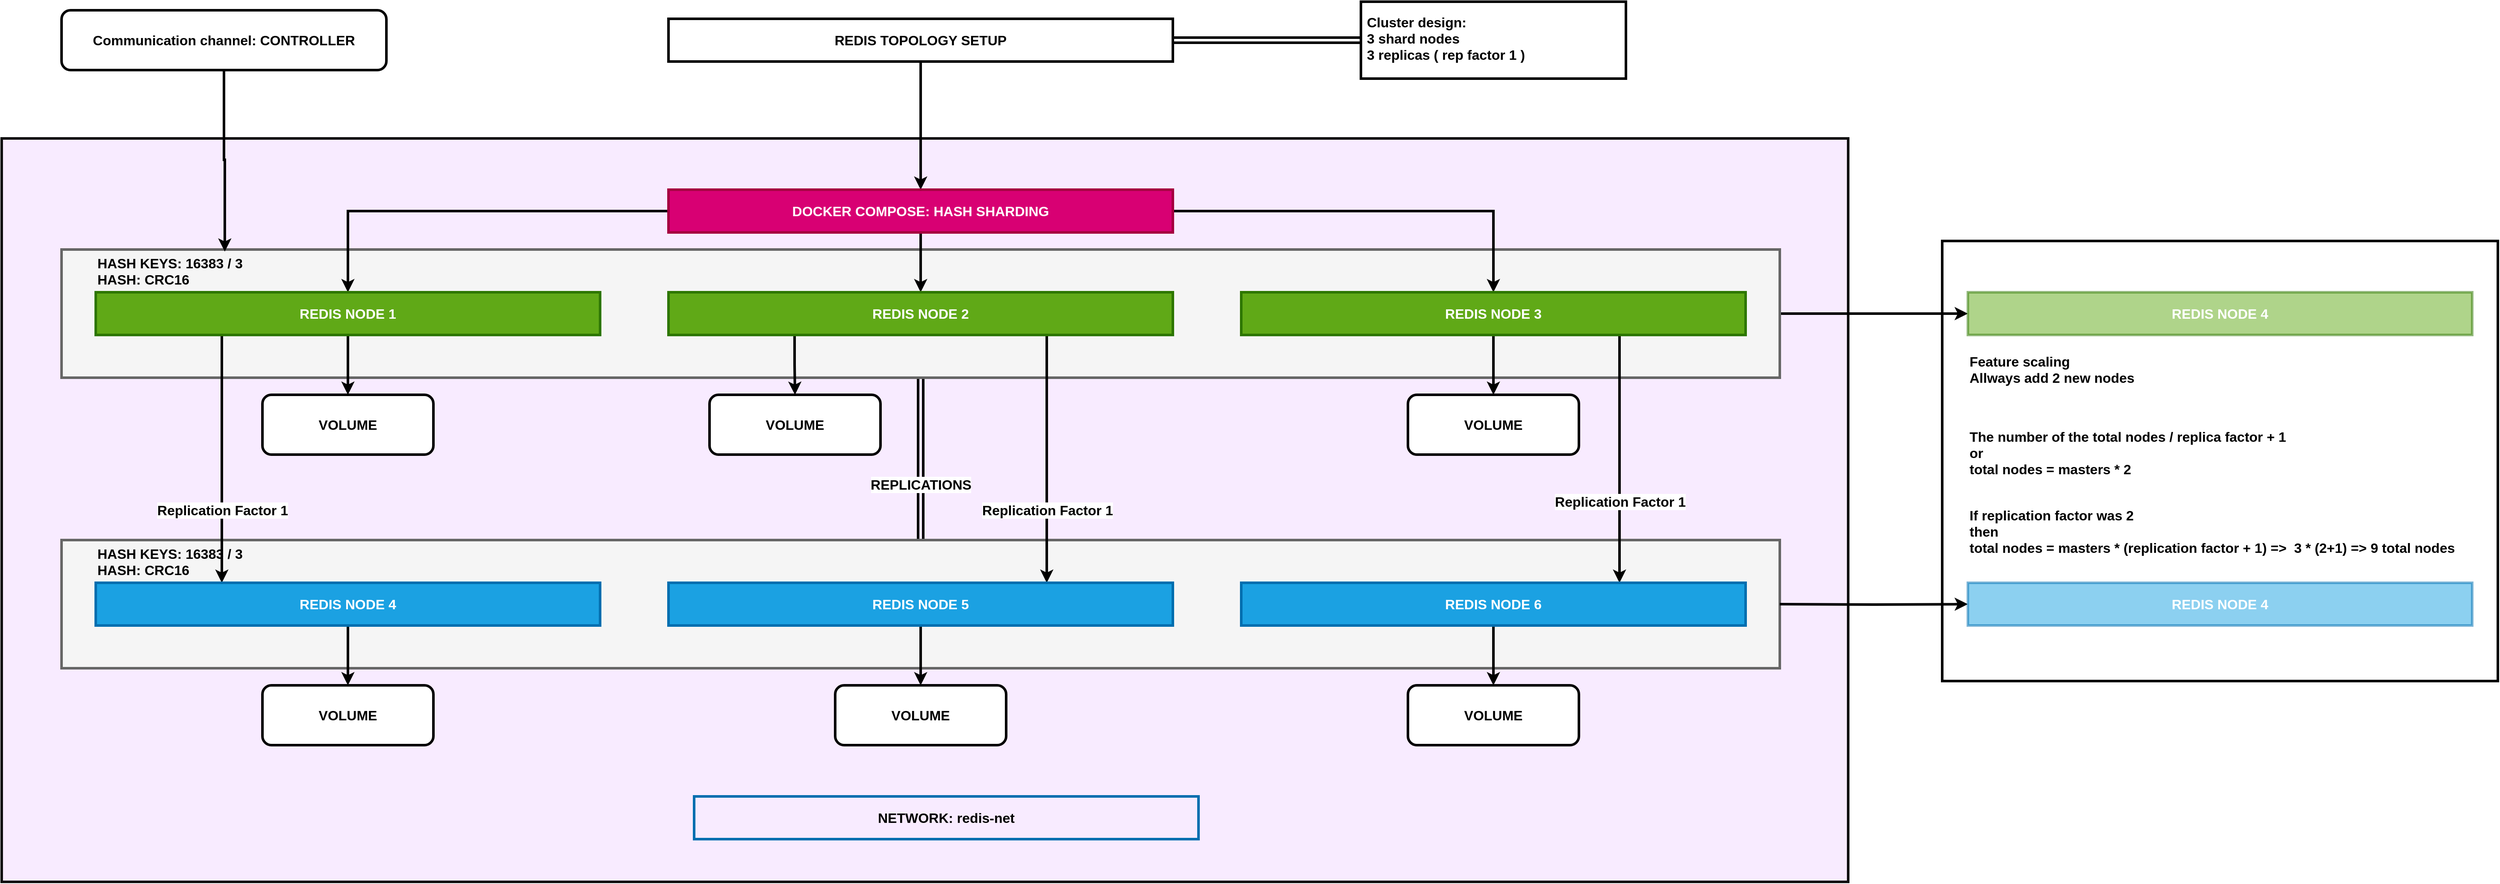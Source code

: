 <mxfile>
    <diagram name="Page-1" id="VRGYmoF9sdT095P-46xx">
        <mxGraphModel dx="2680" dy="6360" grid="1" gridSize="10" guides="1" tooltips="1" connect="1" arrows="1" fold="1" page="1" pageScale="1" pageWidth="850" pageHeight="1100" math="0" shadow="0">
            <root>
                <mxCell id="0"/>
                <mxCell id="1" parent="0"/>
                <mxCell id="2" value="" style="rounded=0;whiteSpace=wrap;html=1;strokeColor=default;strokeWidth=3;align=center;verticalAlign=middle;fontFamily=Helvetica;fontSize=16;fontColor=default;fontStyle=1;fillColor=default;" vertex="1" parent="1">
                    <mxGeometry x="7290" y="-1760" width="650" height="515" as="geometry"/>
                </mxCell>
                <mxCell id="3" value="" style="rounded=0;whiteSpace=wrap;html=1;strokeColor=#0E0C0E;strokeWidth=3;align=center;verticalAlign=middle;fontFamily=Helvetica;fontSize=16;fontStyle=1;fillColor=#F8EBFF;" vertex="1" parent="1">
                    <mxGeometry x="5020" y="-1880" width="2160" height="870" as="geometry"/>
                </mxCell>
                <mxCell id="4" value="REPLICATIONS" style="edgeStyle=orthogonalEdgeStyle;shape=link;rounded=0;orthogonalLoop=1;jettySize=auto;html=1;entryX=0.5;entryY=1;entryDx=0;entryDy=0;strokeColor=default;strokeWidth=3;align=center;verticalAlign=middle;fontFamily=Helvetica;fontSize=16;fontColor=default;fontStyle=1;labelBackgroundColor=default;endArrow=classic;" edge="1" parent="1" source="5" target="7">
                    <mxGeometry x="-0.312" relative="1" as="geometry">
                        <Array as="points">
                            <mxPoint x="6095" y="-1475"/>
                            <mxPoint x="6095" y="-1475"/>
                        </Array>
                        <mxPoint as="offset"/>
                    </mxGeometry>
                </mxCell>
                <mxCell id="5" value="" style="rounded=0;whiteSpace=wrap;html=1;fontStyle=1;fontSize=16;strokeWidth=3;fillColor=#f5f5f5;fontColor=#333333;strokeColor=#666666;" vertex="1" parent="1">
                    <mxGeometry x="5090" y="-1410" width="2010" height="150" as="geometry"/>
                </mxCell>
                <mxCell id="6" style="edgeStyle=orthogonalEdgeStyle;shape=connector;rounded=0;orthogonalLoop=1;jettySize=auto;html=1;exitX=1;exitY=0.5;exitDx=0;exitDy=0;strokeColor=default;strokeWidth=3;align=center;verticalAlign=middle;fontFamily=Helvetica;fontSize=16;fontColor=default;fontStyle=1;labelBackgroundColor=default;endArrow=classic;entryX=0;entryY=0.5;entryDx=0;entryDy=0;" edge="1" parent="1" source="7" target="43">
                    <mxGeometry relative="1" as="geometry">
                        <mxPoint x="7470" y="-1675" as="targetPoint"/>
                    </mxGeometry>
                </mxCell>
                <mxCell id="7" value="" style="rounded=0;whiteSpace=wrap;html=1;fontStyle=1;fontSize=16;strokeWidth=3;fillColor=#f5f5f5;fontColor=#333333;strokeColor=#666666;" vertex="1" parent="1">
                    <mxGeometry x="5090" y="-1750" width="2010" height="150" as="geometry"/>
                </mxCell>
                <mxCell id="8" style="edgeStyle=orthogonalEdgeStyle;rounded=0;orthogonalLoop=1;jettySize=auto;html=1;strokeWidth=3;" edge="1" parent="1" source="10" target="14">
                    <mxGeometry relative="1" as="geometry"/>
                </mxCell>
                <mxCell id="9" style="edgeStyle=orthogonalEdgeStyle;shape=link;rounded=0;orthogonalLoop=1;jettySize=auto;html=1;entryX=0;entryY=0.5;entryDx=0;entryDy=0;strokeColor=default;strokeWidth=3;align=center;verticalAlign=middle;fontFamily=Helvetica;fontSize=16;fontColor=default;fontStyle=1;labelBackgroundColor=default;endArrow=classic;" edge="1" parent="1" source="10" target="39">
                    <mxGeometry relative="1" as="geometry"/>
                </mxCell>
                <mxCell id="10" value="REDIS TOPOLOGY SETUP" style="rounded=0;whiteSpace=wrap;html=1;fontStyle=1;fontSize=16;strokeWidth=3;" vertex="1" parent="1">
                    <mxGeometry x="5800" y="-2020" width="590" height="50" as="geometry"/>
                </mxCell>
                <mxCell id="11" style="edgeStyle=orthogonalEdgeStyle;shape=connector;rounded=0;orthogonalLoop=1;jettySize=auto;html=1;entryX=0.5;entryY=0;entryDx=0;entryDy=0;strokeColor=default;strokeWidth=3;align=center;verticalAlign=middle;fontFamily=Helvetica;fontSize=16;fontColor=default;fontStyle=1;labelBackgroundColor=default;endArrow=classic;" edge="1" parent="1" source="14" target="23">
                    <mxGeometry relative="1" as="geometry"/>
                </mxCell>
                <mxCell id="12" style="edgeStyle=orthogonalEdgeStyle;shape=connector;rounded=0;orthogonalLoop=1;jettySize=auto;html=1;strokeColor=default;strokeWidth=3;align=center;verticalAlign=middle;fontFamily=Helvetica;fontSize=16;fontColor=default;fontStyle=1;labelBackgroundColor=default;endArrow=classic;" edge="1" parent="1" source="14" target="20">
                    <mxGeometry relative="1" as="geometry"/>
                </mxCell>
                <mxCell id="13" style="edgeStyle=orthogonalEdgeStyle;shape=connector;rounded=0;orthogonalLoop=1;jettySize=auto;html=1;strokeColor=default;strokeWidth=3;align=center;verticalAlign=middle;fontFamily=Helvetica;fontSize=16;fontColor=default;fontStyle=1;labelBackgroundColor=default;endArrow=classic;" edge="1" parent="1" source="14" target="17">
                    <mxGeometry relative="1" as="geometry"/>
                </mxCell>
                <mxCell id="14" value="DOCKER COMPOSE: HASH SHARDING" style="rounded=0;whiteSpace=wrap;html=1;fontStyle=1;fontSize=16;strokeWidth=3;fillColor=#d80073;strokeColor=#A50040;fontColor=#ffffff;" vertex="1" parent="1">
                    <mxGeometry x="5800" y="-1820" width="590" height="50" as="geometry"/>
                </mxCell>
                <mxCell id="15" style="edgeStyle=orthogonalEdgeStyle;shape=connector;rounded=0;orthogonalLoop=1;jettySize=auto;html=1;strokeColor=default;strokeWidth=3;align=center;verticalAlign=middle;fontFamily=Helvetica;fontSize=16;fontColor=default;fontStyle=1;labelBackgroundColor=default;endArrow=classic;" edge="1" parent="1" source="17" target="31">
                    <mxGeometry relative="1" as="geometry"/>
                </mxCell>
                <mxCell id="16" value="Replication Factor 1" style="edgeStyle=orthogonalEdgeStyle;shape=connector;rounded=0;orthogonalLoop=1;jettySize=auto;html=1;exitX=0.25;exitY=1;exitDx=0;exitDy=0;entryX=0.25;entryY=0;entryDx=0;entryDy=0;strokeColor=default;strokeWidth=3;align=center;verticalAlign=middle;fontFamily=Helvetica;fontSize=16;fontColor=default;fontStyle=1;labelBackgroundColor=default;endArrow=classic;" edge="1" parent="1" source="17" target="25">
                    <mxGeometry x="0.414" relative="1" as="geometry">
                        <mxPoint as="offset"/>
                    </mxGeometry>
                </mxCell>
                <mxCell id="17" value="REDIS NODE 1" style="rounded=0;whiteSpace=wrap;html=1;fontStyle=1;fontSize=16;strokeWidth=3;fillColor=#60a917;fontColor=#ffffff;strokeColor=#2D7600;" vertex="1" parent="1">
                    <mxGeometry x="5130" y="-1700" width="590" height="50" as="geometry"/>
                </mxCell>
                <mxCell id="18" style="edgeStyle=orthogonalEdgeStyle;shape=connector;rounded=0;orthogonalLoop=1;jettySize=auto;html=1;exitX=0.25;exitY=1;exitDx=0;exitDy=0;entryX=0.5;entryY=0;entryDx=0;entryDy=0;strokeColor=default;strokeWidth=3;align=center;verticalAlign=middle;fontFamily=Helvetica;fontSize=16;fontColor=default;fontStyle=1;labelBackgroundColor=default;endArrow=classic;" edge="1" parent="1" source="20" target="32">
                    <mxGeometry relative="1" as="geometry"/>
                </mxCell>
                <mxCell id="19" value="Replication Factor 1" style="edgeStyle=orthogonalEdgeStyle;shape=connector;rounded=0;orthogonalLoop=1;jettySize=auto;html=1;exitX=0.75;exitY=1;exitDx=0;exitDy=0;entryX=0.75;entryY=0;entryDx=0;entryDy=0;strokeColor=default;strokeWidth=3;align=center;verticalAlign=middle;fontFamily=Helvetica;fontSize=16;fontColor=default;fontStyle=1;labelBackgroundColor=default;endArrow=classic;" edge="1" parent="1" source="20" target="27">
                    <mxGeometry x="0.414" relative="1" as="geometry">
                        <mxPoint as="offset"/>
                    </mxGeometry>
                </mxCell>
                <mxCell id="20" value="REDIS NODE 2" style="rounded=0;whiteSpace=wrap;html=1;fontStyle=1;fontSize=16;strokeWidth=3;fillColor=#60a917;fontColor=#ffffff;strokeColor=#2D7600;" vertex="1" parent="1">
                    <mxGeometry x="5800" y="-1700" width="590" height="50" as="geometry"/>
                </mxCell>
                <mxCell id="21" style="edgeStyle=orthogonalEdgeStyle;shape=connector;rounded=0;orthogonalLoop=1;jettySize=auto;html=1;entryX=0.5;entryY=0;entryDx=0;entryDy=0;strokeColor=default;strokeWidth=3;align=center;verticalAlign=middle;fontFamily=Helvetica;fontSize=16;fontColor=default;fontStyle=1;labelBackgroundColor=default;endArrow=classic;" edge="1" parent="1" source="23" target="33">
                    <mxGeometry relative="1" as="geometry"/>
                </mxCell>
                <mxCell id="22" value="Replication Factor 1" style="edgeStyle=orthogonalEdgeStyle;shape=connector;rounded=0;orthogonalLoop=1;jettySize=auto;html=1;exitX=0.75;exitY=1;exitDx=0;exitDy=0;entryX=0.75;entryY=0;entryDx=0;entryDy=0;strokeColor=default;strokeWidth=3;align=center;verticalAlign=middle;fontFamily=Helvetica;fontSize=16;fontColor=default;fontStyle=1;labelBackgroundColor=default;endArrow=classic;" edge="1" parent="1" source="23" target="30">
                    <mxGeometry x="0.345" relative="1" as="geometry">
                        <mxPoint as="offset"/>
                    </mxGeometry>
                </mxCell>
                <mxCell id="23" value="REDIS NODE 3" style="rounded=0;whiteSpace=wrap;html=1;fontStyle=1;fontSize=16;strokeWidth=3;fillColor=#60a917;fontColor=#ffffff;strokeColor=#2D7600;" vertex="1" parent="1">
                    <mxGeometry x="6470" y="-1700" width="590" height="50" as="geometry"/>
                </mxCell>
                <mxCell id="24" style="edgeStyle=orthogonalEdgeStyle;shape=connector;rounded=0;orthogonalLoop=1;jettySize=auto;html=1;entryX=0.5;entryY=0;entryDx=0;entryDy=0;strokeColor=default;strokeWidth=3;align=center;verticalAlign=middle;fontFamily=Helvetica;fontSize=16;fontColor=default;fontStyle=1;labelBackgroundColor=default;endArrow=classic;" edge="1" parent="1" source="25" target="34">
                    <mxGeometry relative="1" as="geometry"/>
                </mxCell>
                <mxCell id="25" value="REDIS NODE 4" style="rounded=0;whiteSpace=wrap;html=1;fontStyle=1;fontSize=16;strokeWidth=3;fillColor=#1ba1e2;fontColor=#ffffff;strokeColor=#006EAF;" vertex="1" parent="1">
                    <mxGeometry x="5130" y="-1360" width="590" height="50" as="geometry"/>
                </mxCell>
                <mxCell id="26" style="edgeStyle=orthogonalEdgeStyle;shape=connector;rounded=0;orthogonalLoop=1;jettySize=auto;html=1;entryX=0.5;entryY=0;entryDx=0;entryDy=0;strokeColor=default;strokeWidth=3;align=center;verticalAlign=middle;fontFamily=Helvetica;fontSize=16;fontColor=default;fontStyle=1;labelBackgroundColor=default;endArrow=classic;" edge="1" parent="1" source="27" target="35">
                    <mxGeometry relative="1" as="geometry"/>
                </mxCell>
                <mxCell id="27" value="REDIS NODE 5" style="rounded=0;whiteSpace=wrap;html=1;fontStyle=1;fontSize=16;strokeWidth=3;fillColor=#1ba1e2;fontColor=#ffffff;strokeColor=#006EAF;" vertex="1" parent="1">
                    <mxGeometry x="5800" y="-1360" width="590" height="50" as="geometry"/>
                </mxCell>
                <mxCell id="28" style="edgeStyle=orthogonalEdgeStyle;shape=connector;rounded=0;orthogonalLoop=1;jettySize=auto;html=1;entryX=0.5;entryY=0;entryDx=0;entryDy=0;strokeColor=default;strokeWidth=3;align=center;verticalAlign=middle;fontFamily=Helvetica;fontSize=16;fontColor=default;fontStyle=1;labelBackgroundColor=default;endArrow=classic;" edge="1" parent="1" source="30" target="36">
                    <mxGeometry relative="1" as="geometry"/>
                </mxCell>
                <mxCell id="29" style="edgeStyle=orthogonalEdgeStyle;shape=connector;rounded=0;orthogonalLoop=1;jettySize=auto;html=1;entryX=0;entryY=0.5;entryDx=0;entryDy=0;strokeColor=default;strokeWidth=3;align=center;verticalAlign=middle;fontFamily=Helvetica;fontSize=16;fontColor=default;fontStyle=1;labelBackgroundColor=default;endArrow=classic;" edge="1" parent="1" target="44">
                    <mxGeometry relative="1" as="geometry">
                        <mxPoint x="7100" y="-1335" as="sourcePoint"/>
                    </mxGeometry>
                </mxCell>
                <mxCell id="30" value="REDIS NODE 6" style="rounded=0;whiteSpace=wrap;html=1;fontStyle=1;fontSize=16;strokeWidth=3;fillColor=#1ba1e2;fontColor=#ffffff;strokeColor=#006EAF;" vertex="1" parent="1">
                    <mxGeometry x="6470" y="-1360" width="590" height="50" as="geometry"/>
                </mxCell>
                <mxCell id="31" value="VOLUME" style="rounded=1;whiteSpace=wrap;html=1;strokeColor=default;strokeWidth=3;align=center;verticalAlign=middle;fontFamily=Helvetica;fontSize=16;fontColor=default;fontStyle=1;fillColor=default;" vertex="1" parent="1">
                    <mxGeometry x="5325" y="-1580" width="200" height="70" as="geometry"/>
                </mxCell>
                <mxCell id="32" value="VOLUME" style="rounded=1;whiteSpace=wrap;html=1;strokeColor=default;strokeWidth=3;align=center;verticalAlign=middle;fontFamily=Helvetica;fontSize=16;fontColor=default;fontStyle=1;fillColor=default;" vertex="1" parent="1">
                    <mxGeometry x="5848" y="-1580" width="200" height="70" as="geometry"/>
                </mxCell>
                <mxCell id="33" value="VOLUME" style="rounded=1;whiteSpace=wrap;html=1;strokeColor=default;strokeWidth=3;align=center;verticalAlign=middle;fontFamily=Helvetica;fontSize=16;fontColor=default;fontStyle=1;fillColor=default;" vertex="1" parent="1">
                    <mxGeometry x="6665" y="-1580" width="200" height="70" as="geometry"/>
                </mxCell>
                <mxCell id="34" value="VOLUME" style="rounded=1;whiteSpace=wrap;html=1;strokeColor=default;strokeWidth=3;align=center;verticalAlign=middle;fontFamily=Helvetica;fontSize=16;fontColor=default;fontStyle=1;fillColor=default;" vertex="1" parent="1">
                    <mxGeometry x="5325" y="-1240" width="200" height="70" as="geometry"/>
                </mxCell>
                <mxCell id="35" value="VOLUME" style="rounded=1;whiteSpace=wrap;html=1;strokeColor=default;strokeWidth=3;align=center;verticalAlign=middle;fontFamily=Helvetica;fontSize=16;fontColor=default;fontStyle=1;fillColor=default;" vertex="1" parent="1">
                    <mxGeometry x="5995" y="-1240" width="200" height="70" as="geometry"/>
                </mxCell>
                <mxCell id="36" value="VOLUME" style="rounded=1;whiteSpace=wrap;html=1;strokeColor=default;strokeWidth=3;align=center;verticalAlign=middle;fontFamily=Helvetica;fontSize=16;fontColor=default;fontStyle=1;fillColor=default;" vertex="1" parent="1">
                    <mxGeometry x="6665" y="-1240" width="200" height="70" as="geometry"/>
                </mxCell>
                <mxCell id="37" value="Communication channel: CONTROLLER" style="rounded=1;whiteSpace=wrap;html=1;strokeColor=default;strokeWidth=3;align=center;verticalAlign=middle;fontFamily=Helvetica;fontSize=16;fontColor=default;fontStyle=1;fillColor=default;" vertex="1" parent="1">
                    <mxGeometry x="5090" y="-2030" width="380" height="70" as="geometry"/>
                </mxCell>
                <mxCell id="38" style="edgeStyle=orthogonalEdgeStyle;shape=connector;rounded=0;orthogonalLoop=1;jettySize=auto;html=1;entryX=0.095;entryY=0.016;entryDx=0;entryDy=0;entryPerimeter=0;strokeColor=default;strokeWidth=3;align=center;verticalAlign=middle;fontFamily=Helvetica;fontSize=16;fontColor=default;fontStyle=1;labelBackgroundColor=default;endArrow=classic;" edge="1" parent="1" source="37" target="7">
                    <mxGeometry relative="1" as="geometry"/>
                </mxCell>
                <mxCell id="39" value="Cluster design:&lt;br&gt;3 shard nodes&lt;br&gt;3 replicas ( rep factor 1 )" style="rounded=0;whiteSpace=wrap;html=1;fontStyle=1;fontSize=16;strokeWidth=3;align=left;spacingTop=0;spacingLeft=5;spacingBottom=5;" vertex="1" parent="1">
                    <mxGeometry x="6610" y="-2040" width="310" height="90" as="geometry"/>
                </mxCell>
                <mxCell id="40" value="NETWORK: redis-net" style="rounded=0;whiteSpace=wrap;html=1;fontStyle=1;fontSize=16;strokeWidth=3;fillColor=none;fontColor=default;strokeColor=#006EAF;" vertex="1" parent="1">
                    <mxGeometry x="5830" y="-1110" width="590" height="50" as="geometry"/>
                </mxCell>
                <mxCell id="41" value="HASH KEYS: 16383 / 3&amp;nbsp;&lt;div&gt;HASH: CRC16&lt;/div&gt;" style="text;whiteSpace=wrap;html=1;fontFamily=Helvetica;fontSize=16;fontColor=default;fontStyle=1;" vertex="1" parent="1">
                    <mxGeometry x="5130" y="-1750" width="450" height="45" as="geometry"/>
                </mxCell>
                <mxCell id="42" value="HASH KEYS: 16383 / 3&amp;nbsp;&lt;div&gt;HASH: CRC16&lt;/div&gt;" style="text;whiteSpace=wrap;html=1;fontFamily=Helvetica;fontSize=16;fontColor=default;fontStyle=1;" vertex="1" parent="1">
                    <mxGeometry x="5130" y="-1410" width="450" height="45" as="geometry"/>
                </mxCell>
                <mxCell id="43" value="REDIS NODE 4" style="rounded=0;whiteSpace=wrap;html=1;fontStyle=1;fontSize=16;strokeWidth=3;fillColor=#60a917;fontColor=#ffffff;strokeColor=#2D7600;opacity=50;" vertex="1" parent="1">
                    <mxGeometry x="7320" y="-1700" width="590" height="50" as="geometry"/>
                </mxCell>
                <mxCell id="44" value="REDIS NODE 4" style="rounded=0;whiteSpace=wrap;html=1;fontStyle=1;fontSize=16;strokeWidth=3;fillColor=#1ba1e2;fontColor=#ffffff;strokeColor=#006EAF;opacity=50;" vertex="1" parent="1">
                    <mxGeometry x="7320" y="-1360" width="590" height="50" as="geometry"/>
                </mxCell>
                <mxCell id="45" value="Feature scaling&lt;div&gt;Allways add 2 new nodes&lt;/div&gt;" style="text;whiteSpace=wrap;html=1;fontFamily=Helvetica;fontSize=16;fontColor=default;fontStyle=1;" vertex="1" parent="1">
                    <mxGeometry x="7320" y="-1635" width="370" height="60" as="geometry"/>
                </mxCell>
                <mxCell id="46" value="The number of the total nodes / replica factor + 1&lt;br&gt;or&lt;br&gt;total nodes = masters * 2" style="text;whiteSpace=wrap;html=1;fontFamily=Helvetica;fontSize=16;fontColor=default;fontStyle=1;" vertex="1" parent="1">
                    <mxGeometry x="7320" y="-1547.5" width="410" height="70" as="geometry"/>
                </mxCell>
                <mxCell id="47" value="If replication factor was 2&lt;br&gt;then&lt;br&gt;total nodes = masters * (replication factor + 1) =&amp;gt;&amp;nbsp; 3 * (2+1) =&amp;gt; 9 total nodes" style="text;whiteSpace=wrap;html=1;fontFamily=Helvetica;fontSize=16;fontColor=default;fontStyle=1;" vertex="1" parent="1">
                    <mxGeometry x="7320" y="-1455" width="590" height="70" as="geometry"/>
                </mxCell>
            </root>
        </mxGraphModel>
    </diagram>
</mxfile>